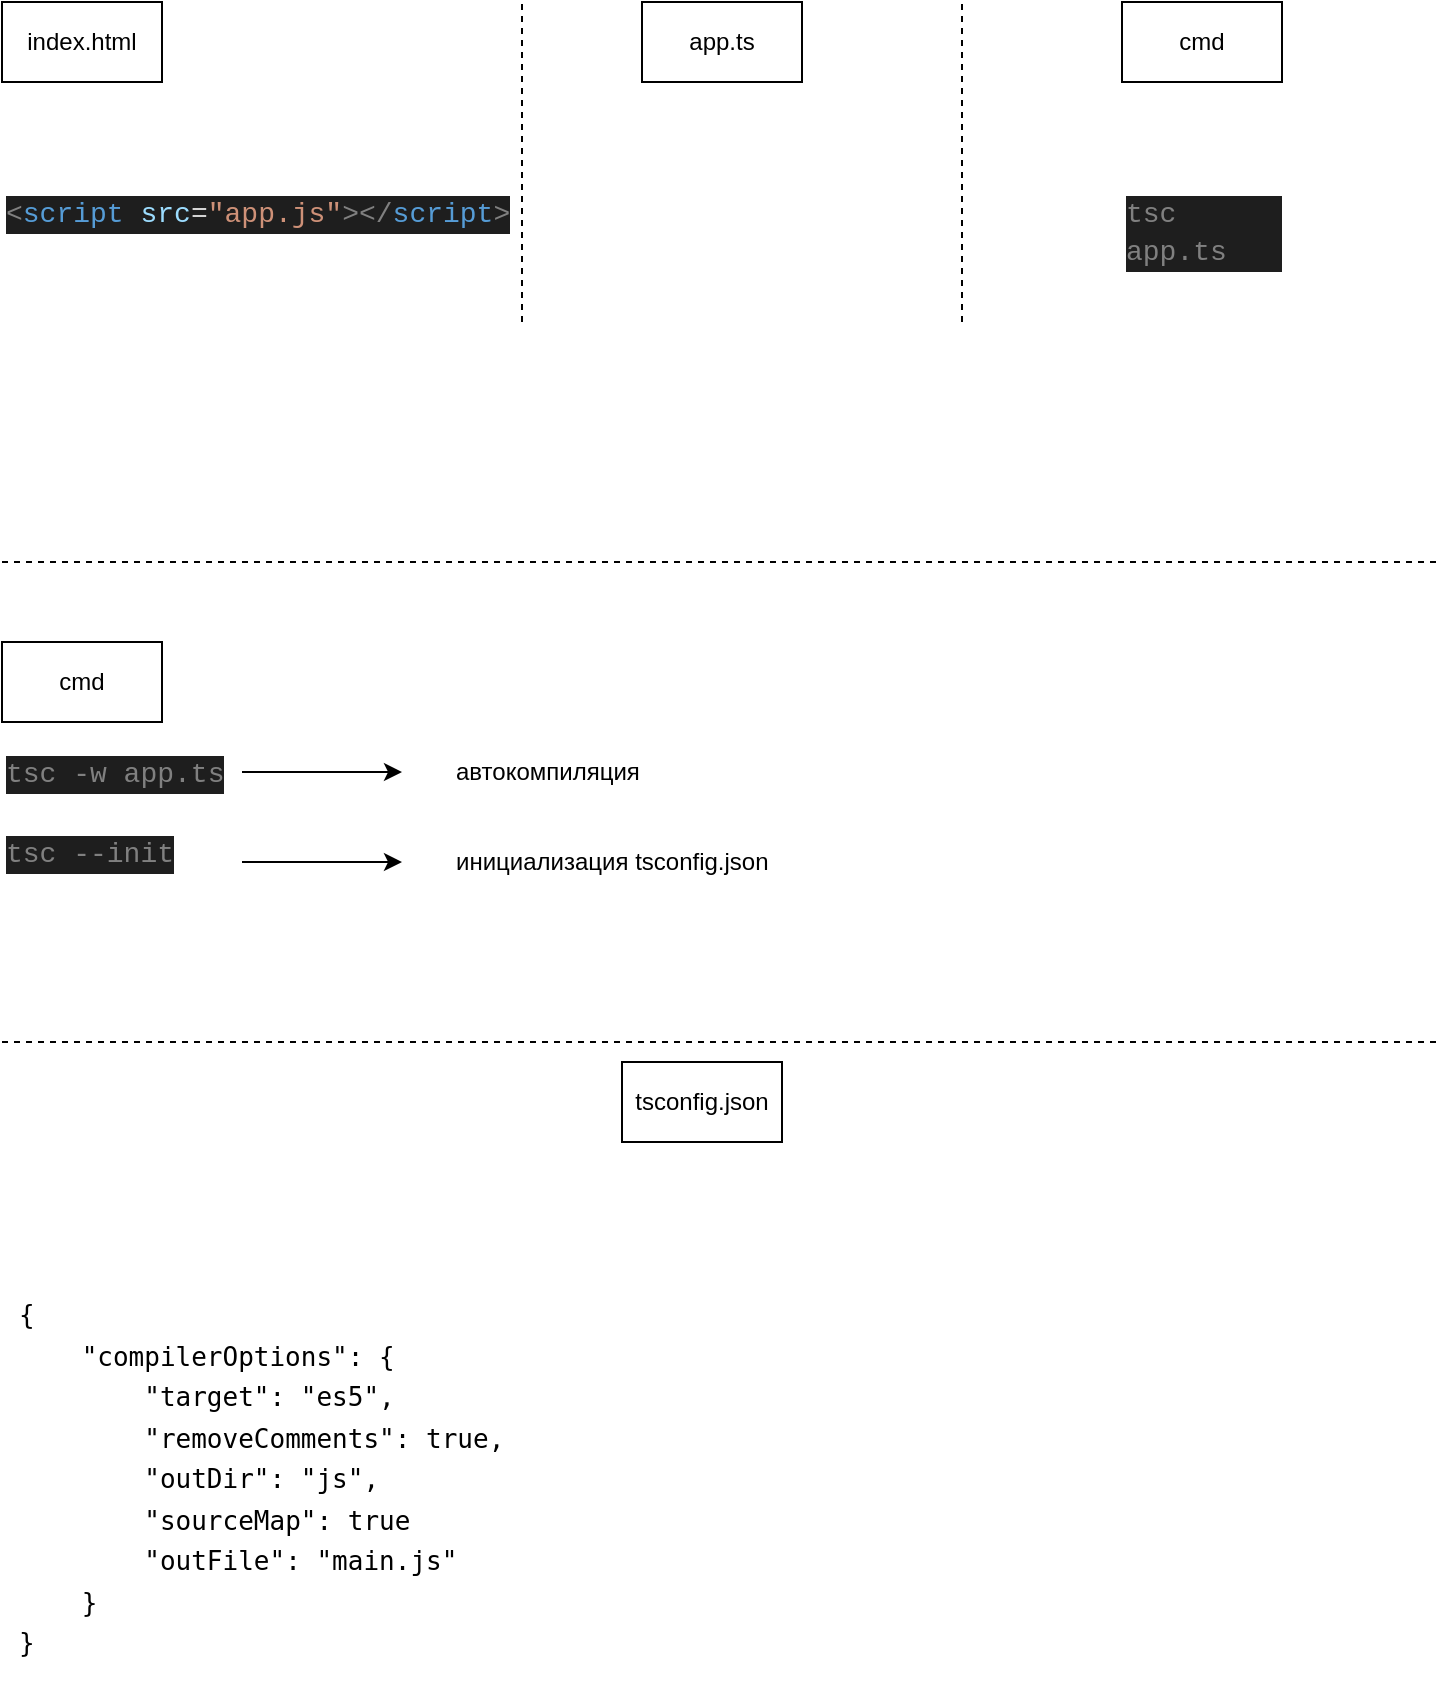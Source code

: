<mxfile version="13.6.2" type="device"><diagram id="C0SLp1-Ot98nmbYjIeOZ" name="create"><mxGraphModel dx="1024" dy="592" grid="1" gridSize="10" guides="1" tooltips="1" connect="1" arrows="1" fold="1" page="1" pageScale="1" pageWidth="827" pageHeight="1169" math="0" shadow="0"><root><mxCell id="0"/><mxCell id="1" parent="0"/><mxCell id="hCIY-RuYCltGx3mTqB04-1" value="index.html" style="rounded=0;whiteSpace=wrap;html=1;" vertex="1" parent="1"><mxGeometry x="40" y="40" width="80" height="40" as="geometry"/></mxCell><mxCell id="hCIY-RuYCltGx3mTqB04-2" value="app.ts" style="rounded=0;whiteSpace=wrap;html=1;" vertex="1" parent="1"><mxGeometry x="360" y="40" width="80" height="40" as="geometry"/></mxCell><mxCell id="hCIY-RuYCltGx3mTqB04-4" value="&lt;div style=&quot;color: rgb(212, 212, 212); background-color: rgb(30, 30, 30); font-family: consolas, &amp;quot;courier new&amp;quot;, monospace; font-weight: normal; font-size: 14px; line-height: 19px;&quot;&gt;&lt;div&gt;&lt;span style=&quot;color: #808080&quot;&gt;&amp;lt;&lt;/span&gt;&lt;span style=&quot;color: #569cd6&quot;&gt;script&lt;/span&gt;&lt;span style=&quot;color: #d4d4d4&quot;&gt;&amp;nbsp;&lt;/span&gt;&lt;span style=&quot;color: #9cdcfe&quot;&gt;src&lt;/span&gt;&lt;span style=&quot;color: #d4d4d4&quot;&gt;=&lt;/span&gt;&lt;span style=&quot;color: #ce9178&quot;&gt;&quot;app.js&quot;&lt;/span&gt;&lt;span style=&quot;color: #808080&quot;&gt;&amp;gt;&amp;lt;/&lt;/span&gt;&lt;span style=&quot;color: #569cd6&quot;&gt;script&lt;/span&gt;&lt;span style=&quot;color: #808080&quot;&gt;&amp;gt;&lt;/span&gt;&lt;/div&gt;&lt;/div&gt;" style="text;whiteSpace=wrap;html=1;" vertex="1" parent="1"><mxGeometry x="40" y="130" width="260" height="30" as="geometry"/></mxCell><mxCell id="hCIY-RuYCltGx3mTqB04-5" value="cmd" style="rounded=0;whiteSpace=wrap;html=1;" vertex="1" parent="1"><mxGeometry x="600" y="40" width="80" height="40" as="geometry"/></mxCell><mxCell id="hCIY-RuYCltGx3mTqB04-7" value="&lt;div style=&quot;background-color: rgb(30 , 30 , 30) ; font-family: &amp;#34;consolas&amp;#34; , &amp;#34;courier new&amp;#34; , monospace ; font-weight: normal ; font-size: 14px ; line-height: 19px&quot;&gt;&lt;div&gt;&lt;font color=&quot;#808080&quot;&gt;tsc app.ts&lt;/font&gt;&lt;/div&gt;&lt;/div&gt;" style="text;whiteSpace=wrap;html=1;" vertex="1" parent="1"><mxGeometry x="600" y="130" width="80" height="30" as="geometry"/></mxCell><mxCell id="hCIY-RuYCltGx3mTqB04-8" value="" style="endArrow=none;dashed=1;html=1;" edge="1" parent="1"><mxGeometry width="50" height="50" relative="1" as="geometry"><mxPoint x="300" y="200" as="sourcePoint"/><mxPoint x="300" y="40" as="targetPoint"/></mxGeometry></mxCell><mxCell id="hCIY-RuYCltGx3mTqB04-9" value="" style="endArrow=none;dashed=1;html=1;" edge="1" parent="1"><mxGeometry width="50" height="50" relative="1" as="geometry"><mxPoint x="520" y="200" as="sourcePoint"/><mxPoint x="520" y="40" as="targetPoint"/></mxGeometry></mxCell><mxCell id="wQuUD7X5ABLrvAj4bjtY-6" value="" style="edgeStyle=orthogonalEdgeStyle;rounded=0;orthogonalLoop=1;jettySize=auto;html=1;" edge="1" parent="1" source="wQuUD7X5ABLrvAj4bjtY-2"><mxGeometry relative="1" as="geometry"><mxPoint x="240" y="425" as="targetPoint"/></mxGeometry></mxCell><mxCell id="wQuUD7X5ABLrvAj4bjtY-2" value="&lt;div style=&quot;background-color: rgb(30 , 30 , 30) ; font-family: &amp;#34;consolas&amp;#34; , &amp;#34;courier new&amp;#34; , monospace ; font-weight: normal ; font-size: 14px ; line-height: 19px&quot;&gt;&lt;div&gt;&lt;font color=&quot;#808080&quot;&gt;tsc -w app.ts&lt;/font&gt;&lt;/div&gt;&lt;/div&gt;" style="text;whiteSpace=wrap;html=1;" vertex="1" parent="1"><mxGeometry x="40" y="410" width="120" height="30" as="geometry"/></mxCell><mxCell id="wQuUD7X5ABLrvAj4bjtY-3" value="cmd" style="rounded=0;whiteSpace=wrap;html=1;" vertex="1" parent="1"><mxGeometry x="40" y="360" width="80" height="40" as="geometry"/></mxCell><mxCell id="wQuUD7X5ABLrvAj4bjtY-4" value="" style="endArrow=none;dashed=1;html=1;" edge="1" parent="1"><mxGeometry width="50" height="50" relative="1" as="geometry"><mxPoint x="40" y="320" as="sourcePoint"/><mxPoint x="760" y="320" as="targetPoint"/></mxGeometry></mxCell><mxCell id="wQuUD7X5ABLrvAj4bjtY-7" value="автокомпиляция" style="text;html=1;align=left;verticalAlign=middle;resizable=0;points=[];autosize=1;" vertex="1" parent="1"><mxGeometry x="265" y="415" width="110" height="20" as="geometry"/></mxCell><mxCell id="wQuUD7X5ABLrvAj4bjtY-8" value="" style="endArrow=none;dashed=1;html=1;" edge="1" parent="1"><mxGeometry width="50" height="50" relative="1" as="geometry"><mxPoint x="40" y="560" as="sourcePoint"/><mxPoint x="760" y="560" as="targetPoint"/></mxGeometry></mxCell><mxCell id="wQuUD7X5ABLrvAj4bjtY-9" value="tsconfig.json" style="rounded=0;whiteSpace=wrap;html=1;" vertex="1" parent="1"><mxGeometry x="350" y="570" width="80" height="40" as="geometry"/></mxCell><mxCell id="wQuUD7X5ABLrvAj4bjtY-10" value="&lt;div class=&quot;line number1 index0 alt2&quot; style=&quot;border-radius: 0px; background-image: none; border: 0px; bottom: auto; float: none; height: auto; left: auto; line-height: 19.5px; margin: 0px; outline: 0px; overflow: visible; padding: 0px 0.5em; position: static; right: auto; text-align: left; top: auto; vertical-align: baseline; width: auto; box-sizing: content-box; font-family: consolas, &amp;quot;courier new&amp;quot;, monospace; font-weight: 400; font-style: normal; font-size: 13px; min-height: auto; color: rgb(0, 0, 0); letter-spacing: normal; text-indent: 0px; text-transform: none; word-spacing: 0px;&quot;&gt;&lt;code class=&quot;ts plain&quot; style=&quot;border-radius: 0px; background: none; border: 0px; bottom: auto; float: none; height: auto; left: auto; line-height: 19.5px; margin: 0px; outline: 0px; overflow: visible; padding: 0px; position: static; right: auto; text-align: left; top: auto; vertical-align: baseline; width: auto; box-sizing: content-box; font-weight: normal; font-style: normal; font-size: 13px; min-height: auto;&quot;&gt;{&lt;/code&gt;&lt;/div&gt;&lt;div class=&quot;line number2 index1 alt1&quot; style=&quot;border-radius: 0px; background-image: none; border: 0px; bottom: auto; float: none; height: auto; left: auto; line-height: 19.5px; margin: 0px; outline: 0px; overflow: visible; padding: 0px 0.5em; position: static; right: auto; text-align: left; top: auto; vertical-align: baseline; width: auto; box-sizing: content-box; font-family: consolas, &amp;quot;courier new&amp;quot;, monospace; font-weight: 400; font-style: normal; font-size: 13px; min-height: auto; color: rgb(0, 0, 0); letter-spacing: normal; text-indent: 0px; text-transform: none; word-spacing: 0px;&quot;&gt;&lt;code class=&quot;ts spaces&quot; style=&quot;border-radius: 0px; background: none; border: 0px; bottom: auto; float: none; height: auto; left: auto; line-height: 19.5px; margin: 0px; outline: 0px; overflow: visible; padding: 0px; position: static; right: auto; text-align: left; top: auto; vertical-align: baseline; width: auto; box-sizing: content-box; font-weight: normal; font-style: normal; font-size: 13px; min-height: auto;&quot;&gt;&amp;nbsp;&amp;nbsp;&amp;nbsp;&amp;nbsp;&lt;/code&gt;&lt;code class=&quot;ts string&quot; style=&quot;border-radius: 0px; background: none; border: 0px; bottom: auto; float: none; height: auto; left: auto; line-height: 19.5px; margin: 0px; outline: 0px; overflow: visible; padding: 0px; position: static; right: auto; text-align: left; top: auto; vertical-align: baseline; width: auto; box-sizing: content-box; font-weight: normal; font-style: normal; font-size: 13px; min-height: auto;&quot;&gt;&quot;compilerOptions&quot;&lt;/code&gt;&lt;code class=&quot;ts plain&quot; style=&quot;border-radius: 0px; background: none; border: 0px; bottom: auto; float: none; height: auto; left: auto; line-height: 19.5px; margin: 0px; outline: 0px; overflow: visible; padding: 0px; position: static; right: auto; text-align: left; top: auto; vertical-align: baseline; width: auto; box-sizing: content-box; font-weight: normal; font-style: normal; font-size: 13px; min-height: auto;&quot;&gt;: {&lt;/code&gt;&lt;/div&gt;&lt;div class=&quot;line number3 index2 alt2&quot; style=&quot;border-radius: 0px; background-image: none; border: 0px; bottom: auto; float: none; height: auto; left: auto; line-height: 19.5px; margin: 0px; outline: 0px; overflow: visible; padding: 0px 0.5em; position: static; right: auto; text-align: left; top: auto; vertical-align: baseline; width: auto; box-sizing: content-box; font-family: consolas, &amp;quot;courier new&amp;quot;, monospace; font-weight: 400; font-style: normal; font-size: 13px; min-height: auto; color: rgb(0, 0, 0); letter-spacing: normal; text-indent: 0px; text-transform: none; word-spacing: 0px;&quot;&gt;&lt;code class=&quot;ts spaces&quot; style=&quot;border-radius: 0px; background: none; border: 0px; bottom: auto; float: none; height: auto; left: auto; line-height: 19.5px; margin: 0px; outline: 0px; overflow: visible; padding: 0px; position: static; right: auto; text-align: left; top: auto; vertical-align: baseline; width: auto; box-sizing: content-box; font-weight: normal; font-style: normal; font-size: 13px; min-height: auto;&quot;&gt;&amp;nbsp;&amp;nbsp;&amp;nbsp;&amp;nbsp;&amp;nbsp;&amp;nbsp;&amp;nbsp;&amp;nbsp;&lt;/code&gt;&lt;code class=&quot;ts string&quot; style=&quot;border-radius: 0px; background: none; border: 0px; bottom: auto; float: none; height: auto; left: auto; line-height: 19.5px; margin: 0px; outline: 0px; overflow: visible; padding: 0px; position: static; right: auto; text-align: left; top: auto; vertical-align: baseline; width: auto; box-sizing: content-box; font-weight: normal; font-style: normal; font-size: 13px; min-height: auto;&quot;&gt;&quot;target&quot;&lt;/code&gt;&lt;code class=&quot;ts plain&quot; style=&quot;border-radius: 0px; background: none; border: 0px; bottom: auto; float: none; height: auto; left: auto; line-height: 19.5px; margin: 0px; outline: 0px; overflow: visible; padding: 0px; position: static; right: auto; text-align: left; top: auto; vertical-align: baseline; width: auto; box-sizing: content-box; font-weight: normal; font-style: normal; font-size: 13px; min-height: auto;&quot;&gt;: &lt;/code&gt;&lt;code class=&quot;ts string&quot; style=&quot;border-radius: 0px; background: none; border: 0px; bottom: auto; float: none; height: auto; left: auto; line-height: 19.5px; margin: 0px; outline: 0px; overflow: visible; padding: 0px; position: static; right: auto; text-align: left; top: auto; vertical-align: baseline; width: auto; box-sizing: content-box; font-weight: normal; font-style: normal; font-size: 13px; min-height: auto;&quot;&gt;&quot;es5&quot;&lt;/code&gt;&lt;code class=&quot;ts plain&quot; style=&quot;border-radius: 0px; background: none; border: 0px; bottom: auto; float: none; height: auto; left: auto; line-height: 19.5px; margin: 0px; outline: 0px; overflow: visible; padding: 0px; position: static; right: auto; text-align: left; top: auto; vertical-align: baseline; width: auto; box-sizing: content-box; font-weight: normal; font-style: normal; font-size: 13px; min-height: auto;&quot;&gt;,&lt;/code&gt;&lt;/div&gt;&lt;div class=&quot;line number4 index3 alt1&quot; style=&quot;border-radius: 0px; background-image: none; border: 0px; bottom: auto; float: none; height: auto; left: auto; line-height: 19.5px; margin: 0px; outline: 0px; overflow: visible; padding: 0px 0.5em; position: static; right: auto; text-align: left; top: auto; vertical-align: baseline; width: auto; box-sizing: content-box; font-family: consolas, &amp;quot;courier new&amp;quot;, monospace; font-weight: 400; font-style: normal; font-size: 13px; min-height: auto; color: rgb(0, 0, 0); letter-spacing: normal; text-indent: 0px; text-transform: none; word-spacing: 0px;&quot;&gt;&lt;code class=&quot;ts spaces&quot; style=&quot;border-radius: 0px; background: none; border: 0px; bottom: auto; float: none; height: auto; left: auto; line-height: 19.5px; margin: 0px; outline: 0px; overflow: visible; padding: 0px; position: static; right: auto; text-align: left; top: auto; vertical-align: baseline; width: auto; box-sizing: content-box; font-weight: normal; font-style: normal; font-size: 13px; min-height: auto;&quot;&gt;&amp;nbsp;&amp;nbsp;&amp;nbsp;&amp;nbsp;&amp;nbsp;&amp;nbsp;&amp;nbsp;&amp;nbsp;&lt;/code&gt;&lt;code class=&quot;ts string&quot; style=&quot;border-radius: 0px; background: none; border: 0px; bottom: auto; float: none; height: auto; left: auto; line-height: 19.5px; margin: 0px; outline: 0px; overflow: visible; padding: 0px; position: static; right: auto; text-align: left; top: auto; vertical-align: baseline; width: auto; box-sizing: content-box; font-weight: normal; font-style: normal; font-size: 13px; min-height: auto;&quot;&gt;&quot;removeComments&quot;&lt;/code&gt;&lt;code class=&quot;ts plain&quot; style=&quot;border-radius: 0px; background: none; border: 0px; bottom: auto; float: none; height: auto; left: auto; line-height: 19.5px; margin: 0px; outline: 0px; overflow: visible; padding: 0px; position: static; right: auto; text-align: left; top: auto; vertical-align: baseline; width: auto; box-sizing: content-box; font-weight: normal; font-style: normal; font-size: 13px; min-height: auto;&quot;&gt;: &lt;/code&gt;&lt;code class=&quot;ts keyword&quot; style=&quot;border-radius: 0px; background: none; border: 0px; bottom: auto; float: none; height: auto; left: auto; line-height: 19.5px; margin: 0px; outline: 0px; overflow: visible; padding: 0px; position: static; right: auto; text-align: left; top: auto; vertical-align: baseline; width: auto; box-sizing: content-box; font-weight: normal; font-style: normal; font-size: 13px; min-height: auto;&quot;&gt;true&lt;/code&gt;&lt;code class=&quot;ts plain&quot; style=&quot;border-radius: 0px; background: none; border: 0px; bottom: auto; float: none; height: auto; left: auto; line-height: 19.5px; margin: 0px; outline: 0px; overflow: visible; padding: 0px; position: static; right: auto; text-align: left; top: auto; vertical-align: baseline; width: auto; box-sizing: content-box; font-weight: normal; font-style: normal; font-size: 13px; min-height: auto;&quot;&gt;,&lt;/code&gt;&lt;/div&gt;&lt;div class=&quot;line number5 index4 alt2&quot; style=&quot;border-radius: 0px; background-image: none; border: 0px; bottom: auto; float: none; height: auto; left: auto; line-height: 19.5px; margin: 0px; outline: 0px; overflow: visible; padding: 0px 0.5em; position: static; right: auto; text-align: left; top: auto; vertical-align: baseline; width: auto; box-sizing: content-box; font-family: consolas, &amp;quot;courier new&amp;quot;, monospace; font-weight: 400; font-style: normal; font-size: 13px; min-height: auto; color: rgb(0, 0, 0); letter-spacing: normal; text-indent: 0px; text-transform: none; word-spacing: 0px;&quot;&gt;&lt;code class=&quot;ts spaces&quot; style=&quot;border-radius: 0px; background: none; border: 0px; bottom: auto; float: none; height: auto; left: auto; line-height: 19.5px; margin: 0px; outline: 0px; overflow: visible; padding: 0px; position: static; right: auto; text-align: left; top: auto; vertical-align: baseline; width: auto; box-sizing: content-box; font-weight: normal; font-style: normal; font-size: 13px; min-height: auto;&quot;&gt;&amp;nbsp;&amp;nbsp;&amp;nbsp;&amp;nbsp;&amp;nbsp;&amp;nbsp;&amp;nbsp;&amp;nbsp;&lt;/code&gt;&lt;code class=&quot;ts string&quot; style=&quot;border-radius: 0px; background: none; border: 0px; bottom: auto; float: none; height: auto; left: auto; line-height: 19.5px; margin: 0px; outline: 0px; overflow: visible; padding: 0px; position: static; right: auto; text-align: left; top: auto; vertical-align: baseline; width: auto; box-sizing: content-box; font-weight: normal; font-style: normal; font-size: 13px; min-height: auto;&quot;&gt;&quot;outDir&quot;&lt;/code&gt;&lt;code class=&quot;ts plain&quot; style=&quot;border-radius: 0px; background: none; border: 0px; bottom: auto; float: none; height: auto; left: auto; line-height: 19.5px; margin: 0px; outline: 0px; overflow: visible; padding: 0px; position: static; right: auto; text-align: left; top: auto; vertical-align: baseline; width: auto; box-sizing: content-box; font-weight: normal; font-style: normal; font-size: 13px; min-height: auto;&quot;&gt;: &lt;/code&gt;&lt;code class=&quot;ts string&quot; style=&quot;border-radius: 0px; background: none; border: 0px; bottom: auto; float: none; height: auto; left: auto; line-height: 19.5px; margin: 0px; outline: 0px; overflow: visible; padding: 0px; position: static; right: auto; text-align: left; top: auto; vertical-align: baseline; width: auto; box-sizing: content-box; font-weight: normal; font-style: normal; font-size: 13px; min-height: auto;&quot;&gt;&quot;js&quot;&lt;/code&gt;&lt;code class=&quot;ts plain&quot; style=&quot;border-radius: 0px; background: none; border: 0px; bottom: auto; float: none; height: auto; left: auto; line-height: 19.5px; margin: 0px; outline: 0px; overflow: visible; padding: 0px; position: static; right: auto; text-align: left; top: auto; vertical-align: baseline; width: auto; box-sizing: content-box; font-weight: normal; font-style: normal; font-size: 13px; min-height: auto;&quot;&gt;,&lt;/code&gt;&lt;/div&gt;&lt;div class=&quot;line number6 index5 alt1&quot; style=&quot;border-radius: 0px; background-image: none; border: 0px; bottom: auto; float: none; height: auto; left: auto; line-height: 19.5px; margin: 0px; outline: 0px; overflow: visible; padding: 0px 0.5em; position: static; right: auto; text-align: left; top: auto; vertical-align: baseline; width: auto; box-sizing: content-box; font-family: consolas, &amp;quot;courier new&amp;quot;, monospace; font-weight: 400; font-style: normal; font-size: 13px; min-height: auto; color: rgb(0, 0, 0); letter-spacing: normal; text-indent: 0px; text-transform: none; word-spacing: 0px;&quot;&gt;&lt;code class=&quot;ts spaces&quot; style=&quot;border-radius: 0px; background: none; border: 0px; bottom: auto; float: none; height: auto; left: auto; line-height: 19.5px; margin: 0px; outline: 0px; overflow: visible; padding: 0px; position: static; right: auto; text-align: left; top: auto; vertical-align: baseline; width: auto; box-sizing: content-box; font-weight: normal; font-style: normal; font-size: 13px; min-height: auto;&quot;&gt;&amp;nbsp;&amp;nbsp;&amp;nbsp;&amp;nbsp;&amp;nbsp;&amp;nbsp;&amp;nbsp;&amp;nbsp;&lt;/code&gt;&lt;code class=&quot;ts string&quot; style=&quot;border-radius: 0px; background: none; border: 0px; bottom: auto; float: none; height: auto; left: auto; line-height: 19.5px; margin: 0px; outline: 0px; overflow: visible; padding: 0px; position: static; right: auto; text-align: left; top: auto; vertical-align: baseline; width: auto; box-sizing: content-box; font-weight: normal; font-style: normal; font-size: 13px; min-height: auto;&quot;&gt;&quot;sourceMap&quot;&lt;/code&gt;&lt;code class=&quot;ts plain&quot; style=&quot;border-radius: 0px; background: none; border: 0px; bottom: auto; float: none; height: auto; left: auto; line-height: 19.5px; margin: 0px; outline: 0px; overflow: visible; padding: 0px; position: static; right: auto; text-align: left; top: auto; vertical-align: baseline; width: auto; box-sizing: content-box; font-weight: normal; font-style: normal; font-size: 13px; min-height: auto;&quot;&gt;: &lt;/code&gt;&lt;code class=&quot;ts keyword&quot; style=&quot;border-radius: 0px; background: none; border: 0px; bottom: auto; float: none; height: auto; left: auto; line-height: 19.5px; margin: 0px; outline: 0px; overflow: visible; padding: 0px; position: static; right: auto; text-align: left; top: auto; vertical-align: baseline; width: auto; box-sizing: content-box; font-weight: normal; font-style: normal; font-size: 13px; min-height: auto;&quot;&gt;true&lt;/code&gt;&lt;/div&gt;&lt;div class=&quot;line number7 index6 alt2&quot; style=&quot;border-radius: 0px; background-image: none; border: 0px; bottom: auto; float: none; height: auto; left: auto; line-height: 19.5px; margin: 0px; outline: 0px; overflow: visible; padding: 0px 0.5em; position: static; right: auto; text-align: left; top: auto; vertical-align: baseline; width: auto; box-sizing: content-box; font-family: consolas, &amp;quot;courier new&amp;quot;, monospace; font-weight: 400; font-style: normal; font-size: 13px; min-height: auto; color: rgb(0, 0, 0); letter-spacing: normal; text-indent: 0px; text-transform: none; word-spacing: 0px;&quot;&gt;&lt;code class=&quot;ts spaces&quot; style=&quot;border-radius: 0px; background: none; border: 0px; bottom: auto; float: none; height: auto; left: auto; line-height: 19.5px; margin: 0px; outline: 0px; overflow: visible; padding: 0px; position: static; right: auto; text-align: left; top: auto; vertical-align: baseline; width: auto; box-sizing: content-box; font-weight: normal; font-style: normal; font-size: 13px; min-height: auto;&quot;&gt;&amp;nbsp;&amp;nbsp;&amp;nbsp;&amp;nbsp;&amp;nbsp;&amp;nbsp;&amp;nbsp;&amp;nbsp;&lt;/code&gt;&lt;code class=&quot;ts string&quot; style=&quot;border-radius: 0px; background: none; border: 0px; bottom: auto; float: none; height: auto; left: auto; line-height: 19.5px; margin: 0px; outline: 0px; overflow: visible; padding: 0px; position: static; right: auto; text-align: left; top: auto; vertical-align: baseline; width: auto; box-sizing: content-box; font-weight: normal; font-style: normal; font-size: 13px; min-height: auto;&quot;&gt;&quot;outFile&quot;&lt;/code&gt;&lt;code class=&quot;ts plain&quot; style=&quot;border-radius: 0px; background: none; border: 0px; bottom: auto; float: none; height: auto; left: auto; line-height: 19.5px; margin: 0px; outline: 0px; overflow: visible; padding: 0px; position: static; right: auto; text-align: left; top: auto; vertical-align: baseline; width: auto; box-sizing: content-box; font-weight: normal; font-style: normal; font-size: 13px; min-height: auto;&quot;&gt;: &lt;/code&gt;&lt;code class=&quot;ts string&quot; style=&quot;border-radius: 0px; background: none; border: 0px; bottom: auto; float: none; height: auto; left: auto; line-height: 19.5px; margin: 0px; outline: 0px; overflow: visible; padding: 0px; position: static; right: auto; text-align: left; top: auto; vertical-align: baseline; width: auto; box-sizing: content-box; font-weight: normal; font-style: normal; font-size: 13px; min-height: auto;&quot;&gt;&quot;main.js&quot;&lt;/code&gt;&lt;/div&gt;&lt;div class=&quot;line number8 index7 alt1&quot; style=&quot;border-radius: 0px; background-image: none; border: 0px; bottom: auto; float: none; height: auto; left: auto; line-height: 19.5px; margin: 0px; outline: 0px; overflow: visible; padding: 0px 0.5em; position: static; right: auto; text-align: left; top: auto; vertical-align: baseline; width: auto; box-sizing: content-box; font-family: consolas, &amp;quot;courier new&amp;quot;, monospace; font-weight: 400; font-style: normal; font-size: 13px; min-height: auto; color: rgb(0, 0, 0); letter-spacing: normal; text-indent: 0px; text-transform: none; word-spacing: 0px;&quot;&gt;&lt;code class=&quot;ts spaces&quot; style=&quot;border-radius: 0px; background: none; border: 0px; bottom: auto; float: none; height: auto; left: auto; line-height: 19.5px; margin: 0px; outline: 0px; overflow: visible; padding: 0px; position: static; right: auto; text-align: left; top: auto; vertical-align: baseline; width: auto; box-sizing: content-box; font-weight: normal; font-style: normal; font-size: 13px; min-height: auto;&quot;&gt;&amp;nbsp;&amp;nbsp;&amp;nbsp;&amp;nbsp;&lt;/code&gt;&lt;code class=&quot;ts plain&quot; style=&quot;border-radius: 0px; background: none; border: 0px; bottom: auto; float: none; height: auto; left: auto; line-height: 19.5px; margin: 0px; outline: 0px; overflow: visible; padding: 0px; position: static; right: auto; text-align: left; top: auto; vertical-align: baseline; width: auto; box-sizing: content-box; font-weight: normal; font-style: normal; font-size: 13px; min-height: auto;&quot;&gt;}&lt;/code&gt;&lt;/div&gt;&lt;div class=&quot;line number9 index8 alt2&quot; style=&quot;border-radius: 0px; background-image: none; border: 0px; bottom: auto; float: none; height: auto; left: auto; line-height: 19.5px; margin: 0px; outline: 0px; overflow: visible; padding: 0px 0.5em; position: static; right: auto; text-align: left; top: auto; vertical-align: baseline; width: auto; box-sizing: content-box; font-family: consolas, &amp;quot;courier new&amp;quot;, monospace; font-weight: 400; font-style: normal; font-size: 13px; min-height: auto; color: rgb(0, 0, 0); letter-spacing: normal; text-indent: 0px; text-transform: none; word-spacing: 0px;&quot;&gt;&lt;code class=&quot;ts plain&quot; style=&quot;border-radius: 0px; background: none; border: 0px; bottom: auto; float: none; height: auto; left: auto; line-height: 19.5px; margin: 0px; outline: 0px; overflow: visible; padding: 0px; position: static; right: auto; text-align: left; top: auto; vertical-align: baseline; width: auto; box-sizing: content-box; font-weight: normal; font-style: normal; font-size: 13px; min-height: auto;&quot;&gt;}&lt;/code&gt;&lt;/div&gt;" style="text;whiteSpace=wrap;html=1;" vertex="1" parent="1"><mxGeometry x="40" y="680" width="280" height="200" as="geometry"/></mxCell><mxCell id="wQuUD7X5ABLrvAj4bjtY-11" value="&lt;div style=&quot;background-color: rgb(30 , 30 , 30) ; font-family: &amp;#34;consolas&amp;#34; , &amp;#34;courier new&amp;#34; , monospace ; font-weight: normal ; font-size: 14px ; line-height: 19px&quot;&gt;&lt;div&gt;&lt;font color=&quot;#808080&quot;&gt;tsc --init&lt;/font&gt;&lt;/div&gt;&lt;/div&gt;" style="text;whiteSpace=wrap;html=1;" vertex="1" parent="1"><mxGeometry x="40" y="450" width="120" height="30" as="geometry"/></mxCell><mxCell id="wQuUD7X5ABLrvAj4bjtY-12" value="" style="edgeStyle=orthogonalEdgeStyle;rounded=0;orthogonalLoop=1;jettySize=auto;html=1;" edge="1" parent="1"><mxGeometry relative="1" as="geometry"><mxPoint x="160" y="470" as="sourcePoint"/><mxPoint x="240" y="470" as="targetPoint"/></mxGeometry></mxCell><mxCell id="wQuUD7X5ABLrvAj4bjtY-13" value="инициализация tsconfig.json" style="text;html=1;align=left;verticalAlign=middle;resizable=0;points=[];autosize=1;" vertex="1" parent="1"><mxGeometry x="265" y="460" width="170" height="20" as="geometry"/></mxCell></root></mxGraphModel></diagram></mxfile>